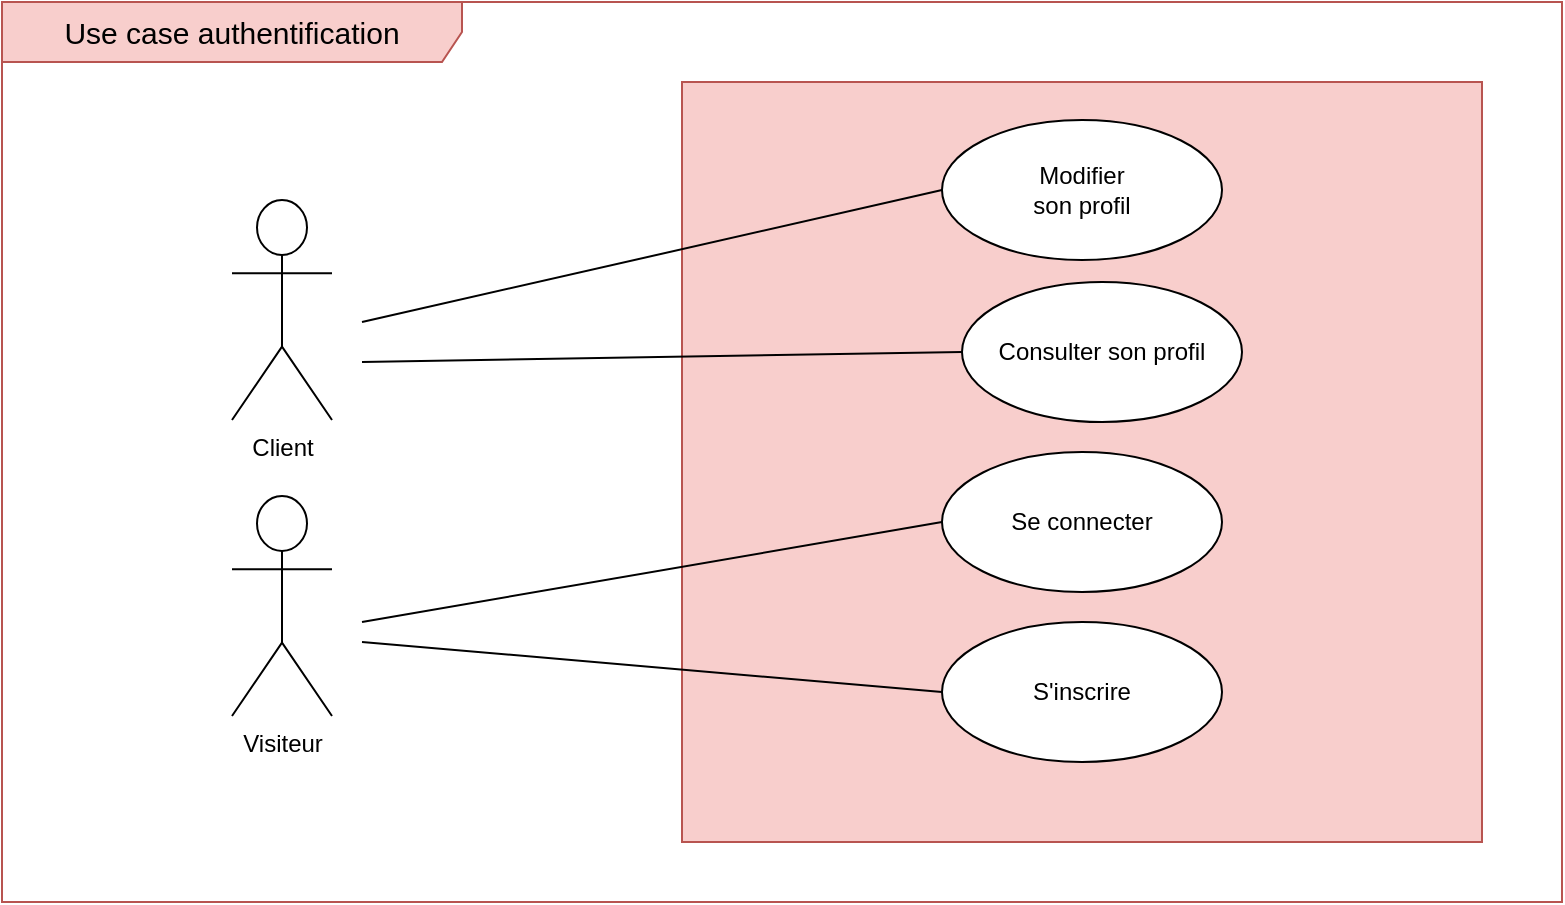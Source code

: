 <mxfile version="10.6.8" type="device"><diagram id="Xq2ixE26_bd5LEZZ8C_y" name="Page-1"><mxGraphModel dx="1074" dy="535" grid="1" gridSize="10" guides="1" tooltips="1" connect="1" arrows="1" fold="1" page="1" pageScale="1" pageWidth="1169" pageHeight="827" math="0" shadow="0"><root><mxCell id="0"/><mxCell id="1" parent="0"/><mxCell id="Nn71W0hbLt6d4WqGeuos-1" value="&lt;font style=&quot;font-size: 15px&quot;&gt;Use case authentification&lt;/font&gt;" style="shape=umlFrame;whiteSpace=wrap;html=1;width=230;height=30;fillColor=#f8cecc;strokeColor=#b85450;" parent="1" vertex="1"><mxGeometry x="20" y="20" width="780" height="450" as="geometry"/></mxCell><mxCell id="Nn71W0hbLt6d4WqGeuos-2" value="" style="rounded=0;whiteSpace=wrap;html=1;fillColor=#f8cecc;strokeColor=#b85450;" parent="1" vertex="1"><mxGeometry x="360" y="60" width="400" height="380" as="geometry"/></mxCell><mxCell id="Nn71W0hbLt6d4WqGeuos-3" value="Client" style="shape=umlActor;verticalLabelPosition=bottom;labelBackgroundColor=#ffffff;verticalAlign=top;html=1;outlineConnect=0;" parent="1" vertex="1"><mxGeometry x="135" y="119" width="50" height="110" as="geometry"/></mxCell><mxCell id="Nn71W0hbLt6d4WqGeuos-4" value="Visiteur" style="shape=umlActor;verticalLabelPosition=bottom;labelBackgroundColor=#ffffff;verticalAlign=top;html=1;outlineConnect=0;" parent="1" vertex="1"><mxGeometry x="135" y="267" width="50" height="110" as="geometry"/></mxCell><mxCell id="Nn71W0hbLt6d4WqGeuos-6" value="Se connecter" style="ellipse;whiteSpace=wrap;html=1;" parent="1" vertex="1"><mxGeometry x="490" y="245" width="140" height="70" as="geometry"/></mxCell><mxCell id="Nn71W0hbLt6d4WqGeuos-7" value="S'inscrire" style="ellipse;whiteSpace=wrap;html=1;" parent="1" vertex="1"><mxGeometry x="490" y="330" width="140" height="70" as="geometry"/></mxCell><mxCell id="Nn71W0hbLt6d4WqGeuos-9" value="Modifier&lt;br&gt;son profil&lt;br&gt;" style="ellipse;whiteSpace=wrap;html=1;" parent="1" vertex="1"><mxGeometry x="490" y="79" width="140" height="70" as="geometry"/></mxCell><mxCell id="Nn71W0hbLt6d4WqGeuos-10" value="Consulter son profil" style="ellipse;whiteSpace=wrap;html=1;" parent="1" vertex="1"><mxGeometry x="500" y="160" width="140" height="70" as="geometry"/></mxCell><mxCell id="ofkliC_7w1fWBqmR7lZq-1" value="" style="endArrow=none;html=1;entryX=0;entryY=0.5;entryDx=0;entryDy=0;" edge="1" parent="1" target="Nn71W0hbLt6d4WqGeuos-7"><mxGeometry width="50" height="50" relative="1" as="geometry"><mxPoint x="200" y="340" as="sourcePoint"/><mxPoint x="250" y="290" as="targetPoint"/></mxGeometry></mxCell><mxCell id="ofkliC_7w1fWBqmR7lZq-2" value="" style="endArrow=none;html=1;entryX=0;entryY=0.5;entryDx=0;entryDy=0;" edge="1" parent="1" target="Nn71W0hbLt6d4WqGeuos-6"><mxGeometry width="50" height="50" relative="1" as="geometry"><mxPoint x="200" y="330" as="sourcePoint"/><mxPoint x="250" y="280" as="targetPoint"/></mxGeometry></mxCell><mxCell id="ofkliC_7w1fWBqmR7lZq-5" value="" style="endArrow=none;html=1;entryX=0;entryY=0.5;entryDx=0;entryDy=0;" edge="1" parent="1" target="Nn71W0hbLt6d4WqGeuos-9"><mxGeometry width="50" height="50" relative="1" as="geometry"><mxPoint x="200" y="180" as="sourcePoint"/><mxPoint x="250" y="130" as="targetPoint"/></mxGeometry></mxCell><mxCell id="ofkliC_7w1fWBqmR7lZq-6" value="" style="endArrow=none;html=1;entryX=0;entryY=0.5;entryDx=0;entryDy=0;" edge="1" parent="1" target="Nn71W0hbLt6d4WqGeuos-10"><mxGeometry width="50" height="50" relative="1" as="geometry"><mxPoint x="200" y="200" as="sourcePoint"/><mxPoint x="250" y="150" as="targetPoint"/></mxGeometry></mxCell></root></mxGraphModel></diagram></mxfile>